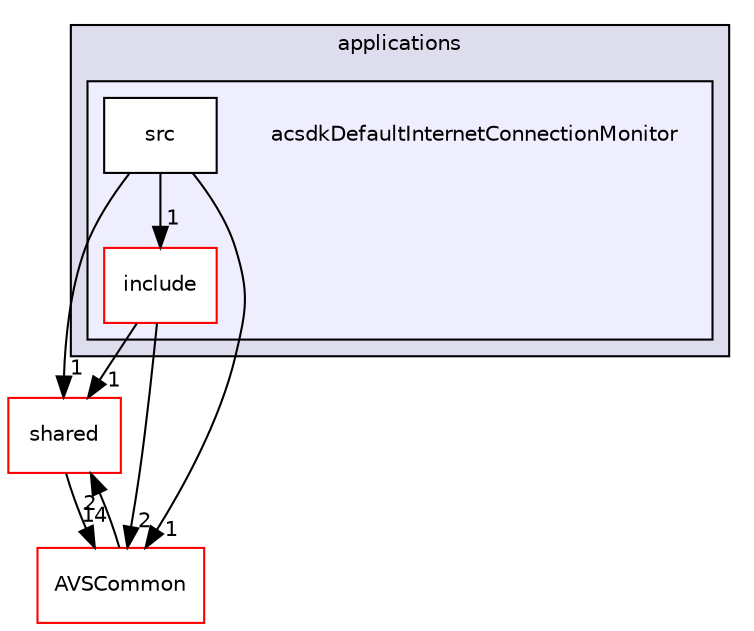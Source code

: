 digraph "/workplace/avs-device-sdk/applications/acsdkDefaultInternetConnectionMonitor" {
  compound=true
  node [ fontsize="10", fontname="Helvetica"];
  edge [ labelfontsize="10", labelfontname="Helvetica"];
  subgraph clusterdir_a6e4fee11f07c3b70486e88fe92cbbdc {
    graph [ bgcolor="#ddddee", pencolor="black", label="applications" fontname="Helvetica", fontsize="10", URL="dir_a6e4fee11f07c3b70486e88fe92cbbdc.html"]
  subgraph clusterdir_2b1324aab7372507d5b1023e15ff82ed {
    graph [ bgcolor="#eeeeff", pencolor="black", label="" URL="dir_2b1324aab7372507d5b1023e15ff82ed.html"];
    dir_2b1324aab7372507d5b1023e15ff82ed [shape=plaintext label="acsdkDefaultInternetConnectionMonitor"];
    dir_cc9786810ad5b32168ee87c45fdb9bb2 [shape=box label="include" color="red" fillcolor="white" style="filled" URL="dir_cc9786810ad5b32168ee87c45fdb9bb2.html"];
    dir_228b1ea8ce92cd13a94689597c1677bd [shape=box label="src" color="black" fillcolor="white" style="filled" URL="dir_228b1ea8ce92cd13a94689597c1677bd.html"];
  }
  }
  dir_9982052f7ce695d12571567315b2fafa [shape=box label="shared" fillcolor="white" style="filled" color="red" URL="dir_9982052f7ce695d12571567315b2fafa.html"];
  dir_13e65effb2bde530b17b3d5eefcd0266 [shape=box label="AVSCommon" fillcolor="white" style="filled" color="red" URL="dir_13e65effb2bde530b17b3d5eefcd0266.html"];
  dir_9982052f7ce695d12571567315b2fafa->dir_13e65effb2bde530b17b3d5eefcd0266 [headlabel="14", labeldistance=1.5 headhref="dir_000598_000017.html"];
  dir_cc9786810ad5b32168ee87c45fdb9bb2->dir_9982052f7ce695d12571567315b2fafa [headlabel="1", labeldistance=1.5 headhref="dir_000067_000598.html"];
  dir_cc9786810ad5b32168ee87c45fdb9bb2->dir_13e65effb2bde530b17b3d5eefcd0266 [headlabel="2", labeldistance=1.5 headhref="dir_000067_000017.html"];
  dir_13e65effb2bde530b17b3d5eefcd0266->dir_9982052f7ce695d12571567315b2fafa [headlabel="2", labeldistance=1.5 headhref="dir_000017_000598.html"];
  dir_228b1ea8ce92cd13a94689597c1677bd->dir_9982052f7ce695d12571567315b2fafa [headlabel="1", labeldistance=1.5 headhref="dir_000069_000598.html"];
  dir_228b1ea8ce92cd13a94689597c1677bd->dir_cc9786810ad5b32168ee87c45fdb9bb2 [headlabel="1", labeldistance=1.5 headhref="dir_000069_000067.html"];
  dir_228b1ea8ce92cd13a94689597c1677bd->dir_13e65effb2bde530b17b3d5eefcd0266 [headlabel="1", labeldistance=1.5 headhref="dir_000069_000017.html"];
}

